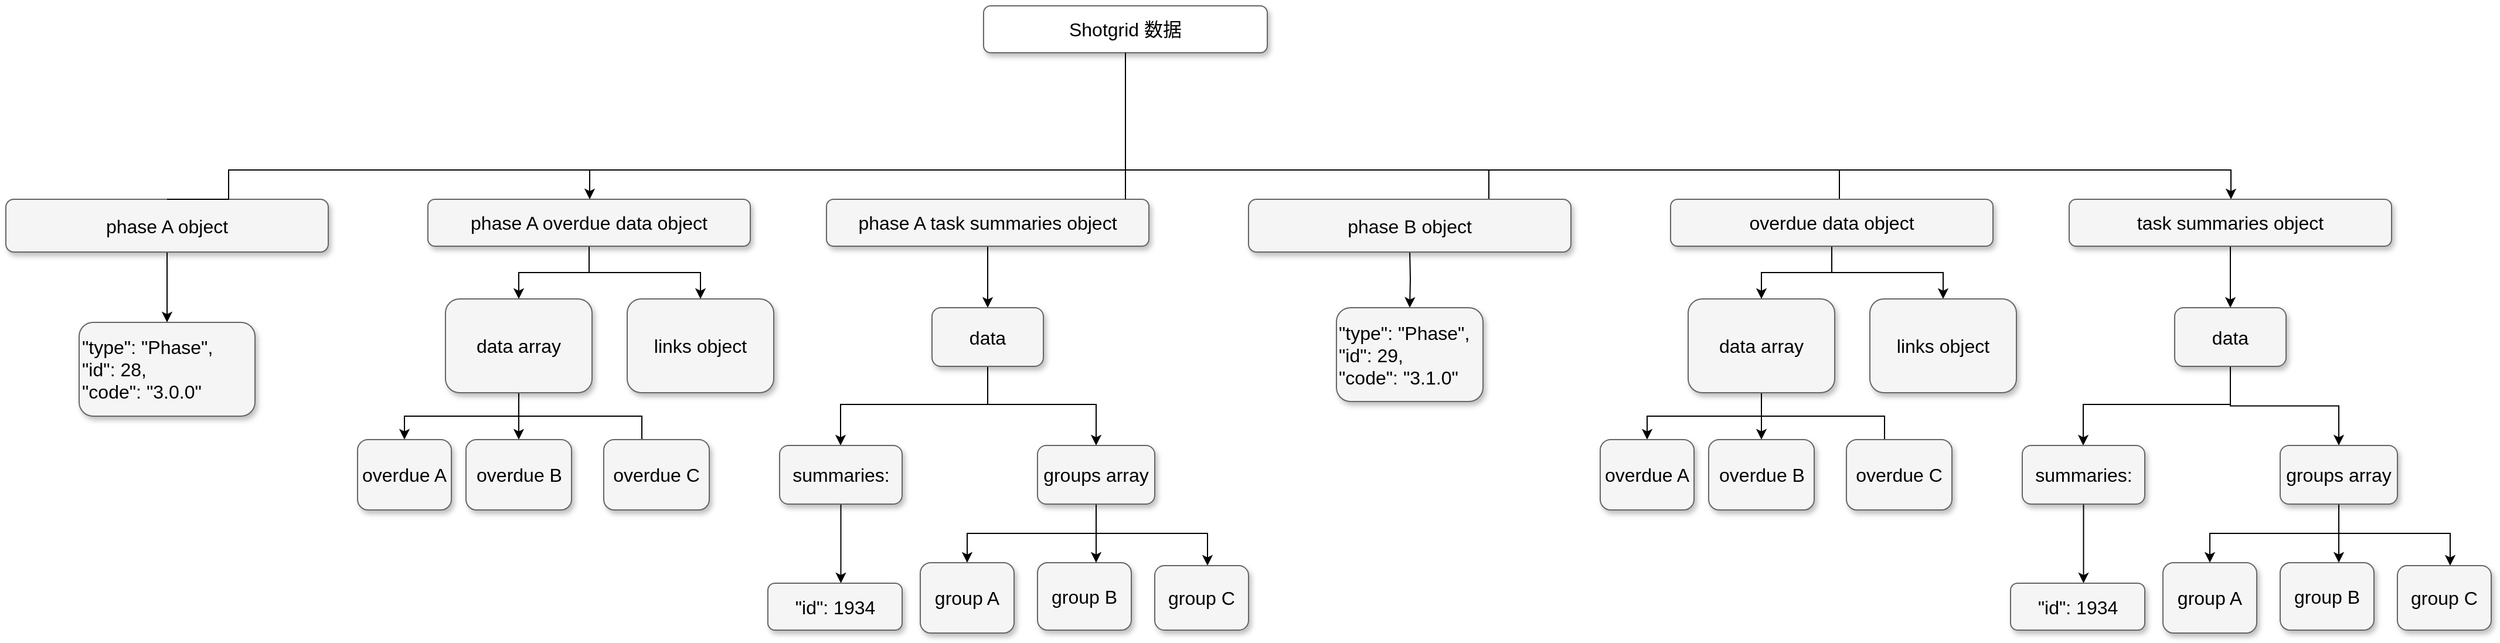 <mxfile version="23.1.1" type="github">
  <diagram name="Page-1" id="b98fa263-6416-c6ec-5b7d-78bf54ef71d0">
    <mxGraphModel dx="4193.5" dy="1341" grid="1" gridSize="10" guides="1" tooltips="1" connect="1" arrows="1" fold="1" page="1" pageScale="1.5" pageWidth="1169" pageHeight="826" background="none" math="0" shadow="0">
      <root>
        <mxCell id="0" style=";html=1;" />
        <mxCell id="1" style=";html=1;" parent="0" />
        <mxCell id="naJAC-TWyROlUof-yu1L-5" value="" style="edgeStyle=orthogonalEdgeStyle;rounded=0;orthogonalLoop=1;jettySize=auto;html=1;" edge="1" parent="1" source="303ed1de8c2c98b4-5" target="303ed1de8c2c98b4-10">
          <mxGeometry relative="1" as="geometry" />
        </mxCell>
        <mxCell id="naJAC-TWyROlUof-yu1L-13" style="edgeStyle=orthogonalEdgeStyle;rounded=0;orthogonalLoop=1;jettySize=auto;html=1;" edge="1" parent="1" source="303ed1de8c2c98b4-5" target="303ed1de8c2c98b4-21">
          <mxGeometry relative="1" as="geometry" />
        </mxCell>
        <mxCell id="303ed1de8c2c98b4-5" value="phase A overdue data object" style="whiteSpace=wrap;html=1;rounded=1;shadow=1;strokeWidth=1;align=center;fillColor=#f5f5f5;strokeColor=#666666;fontSize=16;" parent="1" vertex="1">
          <mxGeometry x="290" y="415" width="275" height="40" as="geometry" />
        </mxCell>
        <mxCell id="naJAC-TWyROlUof-yu1L-15" value="" style="edgeStyle=orthogonalEdgeStyle;rounded=0;orthogonalLoop=1;jettySize=auto;html=1;" edge="1" parent="1" source="303ed1de8c2c98b4-6" target="303ed1de8c2c98b4-13">
          <mxGeometry relative="1" as="geometry" />
        </mxCell>
        <mxCell id="303ed1de8c2c98b4-6" value="phase A task summaries object" style="whiteSpace=wrap;html=1;rounded=1;shadow=1;strokeWidth=1;fontSize=16;align=center;fillColor=#f5f5f5;strokeColor=#666666;" parent="1" vertex="1">
          <mxGeometry x="630" y="415" width="275" height="40" as="geometry" />
        </mxCell>
        <mxCell id="naJAC-TWyROlUof-yu1L-63" value="" style="edgeStyle=orthogonalEdgeStyle;rounded=0;orthogonalLoop=1;jettySize=auto;html=1;" edge="1" parent="1" source="303ed1de8c2c98b4-7" target="303ed1de8c2c98b4-15">
          <mxGeometry relative="1" as="geometry" />
        </mxCell>
        <mxCell id="303ed1de8c2c98b4-7" value="phase A object" style="whiteSpace=wrap;html=1;rounded=1;shadow=1;strokeWidth=1;fontSize=16;align=center;fillColor=#f5f5f5;strokeColor=#666666;" parent="1" vertex="1">
          <mxGeometry x="-70" y="415" width="275" height="45" as="geometry" />
        </mxCell>
        <mxCell id="naJAC-TWyROlUof-yu1L-8" value="" style="edgeStyle=orthogonalEdgeStyle;rounded=0;orthogonalLoop=1;jettySize=auto;html=1;" edge="1" parent="1" source="303ed1de8c2c98b4-10" target="303ed1de8c2c98b4-41">
          <mxGeometry relative="1" as="geometry" />
        </mxCell>
        <mxCell id="naJAC-TWyROlUof-yu1L-9" style="edgeStyle=orthogonalEdgeStyle;rounded=0;orthogonalLoop=1;jettySize=auto;html=1;entryX=0.5;entryY=0;entryDx=0;entryDy=0;" edge="1" parent="1" source="303ed1de8c2c98b4-10" target="303ed1de8c2c98b4-31">
          <mxGeometry relative="1" as="geometry" />
        </mxCell>
        <mxCell id="naJAC-TWyROlUof-yu1L-10" style="edgeStyle=orthogonalEdgeStyle;rounded=0;orthogonalLoop=1;jettySize=auto;html=1;" edge="1" parent="1" source="303ed1de8c2c98b4-10">
          <mxGeometry relative="1" as="geometry">
            <mxPoint x="472.5" y="630" as="targetPoint" />
            <Array as="points">
              <mxPoint x="368" y="600" />
              <mxPoint x="473" y="600" />
            </Array>
          </mxGeometry>
        </mxCell>
        <mxCell id="303ed1de8c2c98b4-10" value="data array" style="whiteSpace=wrap;html=1;rounded=1;shadow=1;strokeWidth=1;fontSize=16;align=center;fillColor=#f5f5f5;strokeColor=#666666;" parent="1" vertex="1">
          <mxGeometry x="305" y="500" width="125" height="80" as="geometry" />
        </mxCell>
        <mxCell id="naJAC-TWyROlUof-yu1L-28" style="edgeStyle=orthogonalEdgeStyle;rounded=0;orthogonalLoop=1;jettySize=auto;html=1;" edge="1" parent="1" source="303ed1de8c2c98b4-13" target="303ed1de8c2c98b4-23">
          <mxGeometry relative="1" as="geometry">
            <Array as="points">
              <mxPoint x="768" y="590" />
              <mxPoint x="642" y="590" />
            </Array>
          </mxGeometry>
        </mxCell>
        <mxCell id="naJAC-TWyROlUof-yu1L-29" style="edgeStyle=orthogonalEdgeStyle;rounded=0;orthogonalLoop=1;jettySize=auto;html=1;" edge="1" parent="1" source="303ed1de8c2c98b4-13" target="303ed1de8c2c98b4-33">
          <mxGeometry relative="1" as="geometry">
            <Array as="points">
              <mxPoint x="768" y="590" />
              <mxPoint x="860" y="590" />
            </Array>
          </mxGeometry>
        </mxCell>
        <mxCell id="303ed1de8c2c98b4-13" value="data" style="whiteSpace=wrap;html=1;rounded=1;shadow=1;strokeWidth=1;align=center;fillColor=#f5f5f5;strokeColor=#666666;fontSize=16;" parent="1" vertex="1">
          <mxGeometry x="720" y="507.5" width="95" height="50" as="geometry" />
        </mxCell>
        <mxCell id="303ed1de8c2c98b4-15" value="&quot;type&quot;: &quot;Phase&quot;,&lt;br&gt;&quot;id&quot;: 28,&lt;br&gt;&quot;code&quot;: &quot;3.0.0&quot;" style="whiteSpace=wrap;html=1;rounded=1;shadow=1;strokeWidth=1;align=left;fillColor=#f5f5f5;strokeColor=#666666;fontSize=16;" parent="1" vertex="1">
          <mxGeometry x="-7.5" y="520" width="150" height="80" as="geometry" />
        </mxCell>
        <mxCell id="303ed1de8c2c98b4-21" value="links object" style="whiteSpace=wrap;html=1;rounded=1;shadow=1;strokeWidth=1;fontSize=16;align=center;fillColor=#f5f5f5;strokeColor=#666666;" parent="1" vertex="1">
          <mxGeometry x="460" y="500" width="125" height="80" as="geometry" />
        </mxCell>
        <mxCell id="naJAC-TWyROlUof-yu1L-16" value="" style="edgeStyle=orthogonalEdgeStyle;rounded=0;orthogonalLoop=1;jettySize=auto;html=1;" edge="1" parent="1" source="303ed1de8c2c98b4-23" target="303ed1de8c2c98b4-75">
          <mxGeometry relative="1" as="geometry">
            <Array as="points">
              <mxPoint x="642" y="720" />
              <mxPoint x="642" y="720" />
            </Array>
          </mxGeometry>
        </mxCell>
        <mxCell id="303ed1de8c2c98b4-23" value="summaries:" style="whiteSpace=wrap;html=1;rounded=1;shadow=1;strokeWidth=1;align=center;fillColor=#f5f5f5;strokeColor=#666666;fontSize=16;" parent="1" vertex="1">
          <mxGeometry x="590" y="625" width="104.5" height="50" as="geometry" />
        </mxCell>
        <mxCell id="303ed1de8c2c98b4-31" value="overdue A" style="whiteSpace=wrap;html=1;rounded=1;shadow=1;strokeWidth=1;fontSize=16;align=center;fillColor=#f5f5f5;strokeColor=#666666;" parent="1" vertex="1">
          <mxGeometry x="230" y="620" width="80" height="60" as="geometry" />
        </mxCell>
        <mxCell id="naJAC-TWyROlUof-yu1L-22" value="" style="edgeStyle=orthogonalEdgeStyle;rounded=0;orthogonalLoop=1;jettySize=auto;html=1;" edge="1" parent="1" source="303ed1de8c2c98b4-33" target="naJAC-TWyROlUof-yu1L-21">
          <mxGeometry relative="1" as="geometry">
            <Array as="points">
              <mxPoint x="860" y="700" />
              <mxPoint x="955" y="700" />
            </Array>
          </mxGeometry>
        </mxCell>
        <mxCell id="naJAC-TWyROlUof-yu1L-23" style="edgeStyle=orthogonalEdgeStyle;rounded=0;orthogonalLoop=1;jettySize=auto;html=1;" edge="1" parent="1" source="303ed1de8c2c98b4-33" target="naJAC-TWyROlUof-yu1L-20">
          <mxGeometry relative="1" as="geometry">
            <Array as="points">
              <mxPoint x="860" y="770" />
              <mxPoint x="860" y="770" />
            </Array>
          </mxGeometry>
        </mxCell>
        <mxCell id="naJAC-TWyROlUof-yu1L-27" style="edgeStyle=orthogonalEdgeStyle;rounded=0;orthogonalLoop=1;jettySize=auto;html=1;" edge="1" parent="1" source="303ed1de8c2c98b4-33" target="naJAC-TWyROlUof-yu1L-19">
          <mxGeometry relative="1" as="geometry">
            <Array as="points">
              <mxPoint x="860" y="700" />
              <mxPoint x="750" y="700" />
            </Array>
          </mxGeometry>
        </mxCell>
        <mxCell id="303ed1de8c2c98b4-33" value="groups array" style="whiteSpace=wrap;html=1;rounded=1;shadow=1;strokeWidth=1;align=center;fillColor=#f5f5f5;strokeColor=#666666;fontSize=16;" parent="1" vertex="1">
          <mxGeometry x="810" y="625" width="100" height="50" as="geometry" />
        </mxCell>
        <mxCell id="303ed1de8c2c98b4-41" value="overdue B" style="whiteSpace=wrap;html=1;rounded=1;shadow=1;strokeWidth=1;fontSize=16;align=center;fillColor=#f5f5f5;strokeColor=#666666;" parent="1" vertex="1">
          <mxGeometry x="322.5" y="620" width="90" height="60" as="geometry" />
        </mxCell>
        <mxCell id="naJAC-TWyROlUof-yu1L-14" style="edgeStyle=orthogonalEdgeStyle;rounded=0;orthogonalLoop=1;jettySize=auto;html=1;" edge="1" parent="1" source="303ed1de8c2c98b4-72" target="303ed1de8c2c98b4-5">
          <mxGeometry relative="1" as="geometry">
            <Array as="points">
              <mxPoint x="885" y="390" />
              <mxPoint x="428" y="390" />
            </Array>
          </mxGeometry>
        </mxCell>
        <mxCell id="naJAC-TWyROlUof-yu1L-64" style="edgeStyle=orthogonalEdgeStyle;rounded=0;orthogonalLoop=1;jettySize=auto;html=1;" edge="1" parent="1" source="303ed1de8c2c98b4-72" target="naJAC-TWyROlUof-yu1L-34">
          <mxGeometry relative="1" as="geometry">
            <Array as="points">
              <mxPoint x="885" y="390" />
              <mxPoint x="1828" y="390" />
            </Array>
          </mxGeometry>
        </mxCell>
        <mxCell id="303ed1de8c2c98b4-72" value="Shotgrid 数据" style="whiteSpace=wrap;html=1;rounded=1;shadow=1;strokeWidth=1;align=center;fillColor=default;strokeColor=#666666;fontSize=16;" parent="1" vertex="1">
          <mxGeometry x="764" y="250" width="242" height="40" as="geometry" />
        </mxCell>
        <mxCell id="303ed1de8c2c98b4-75" value="&quot;id&quot;: 1934" style="whiteSpace=wrap;html=1;rounded=1;shadow=1;strokeWidth=1;align=center;fillColor=#f5f5f5;strokeColor=#666666;fontSize=16;" parent="1" vertex="1">
          <mxGeometry x="580" y="742.5" width="114.5" height="40" as="geometry" />
        </mxCell>
        <mxCell id="303ed1de8c2c98b4-77" style="edgeStyle=orthogonalEdgeStyle;html=1;startSize=6;endFill=0;endSize=6;strokeWidth=1;fontSize=16;rounded=0;endArrow=none;entryX=0.5;entryY=0;entryDx=0;entryDy=0;" parent="1" source="303ed1de8c2c98b4-72" target="303ed1de8c2c98b4-7" edge="1">
          <mxGeometry relative="1" as="geometry">
            <mxPoint x="885" y="390" as="targetPoint" />
            <Array as="points">
              <mxPoint x="885" y="390" />
              <mxPoint x="120" y="390" />
              <mxPoint x="120" y="415" />
            </Array>
          </mxGeometry>
        </mxCell>
        <mxCell id="303ed1de8c2c98b4-81" style="edgeStyle=elbowEdgeStyle;html=1;startSize=6;endFill=0;endSize=6;strokeWidth=1;fontSize=16;rounded=0;endArrow=none;" parent="1" target="303ed1de8c2c98b4-6" edge="1">
          <mxGeometry relative="1" as="geometry">
            <Array as="points">
              <mxPoint x="885" y="395" />
            </Array>
            <mxPoint x="885" y="375" as="sourcePoint" />
          </mxGeometry>
        </mxCell>
        <mxCell id="303ed1de8c2c98b4-83" style="edgeStyle=orthogonalEdgeStyle;html=1;startSize=6;endFill=0;endSize=6;strokeWidth=1;fontSize=16;rounded=0;endArrow=none;" parent="1" edge="1">
          <mxGeometry relative="1" as="geometry">
            <Array as="points">
              <mxPoint x="885" y="390" />
              <mxPoint x="1195" y="390" />
            </Array>
            <mxPoint x="885" y="375" as="sourcePoint" />
            <mxPoint x="1195" y="415" as="targetPoint" />
          </mxGeometry>
        </mxCell>
        <mxCell id="303ed1de8c2c98b4-84" style="edgeStyle=orthogonalEdgeStyle;html=1;startSize=6;endFill=0;endSize=6;strokeWidth=1;fontSize=16;rounded=0;endArrow=none;" parent="1" edge="1">
          <mxGeometry relative="1" as="geometry">
            <Array as="points">
              <mxPoint x="885" y="390" />
              <mxPoint x="1494" y="390" />
            </Array>
            <mxPoint x="885" y="375" as="sourcePoint" />
            <mxPoint x="1494" y="415" as="targetPoint" />
          </mxGeometry>
        </mxCell>
        <mxCell id="naJAC-TWyROlUof-yu1L-7" value="overdue C" style="whiteSpace=wrap;html=1;rounded=1;shadow=1;strokeWidth=1;fontSize=16;align=center;fillColor=#f5f5f5;strokeColor=#666666;" vertex="1" parent="1">
          <mxGeometry x="440" y="620" width="90" height="60" as="geometry" />
        </mxCell>
        <mxCell id="naJAC-TWyROlUof-yu1L-19" value="group A" style="whiteSpace=wrap;html=1;rounded=1;shadow=1;strokeWidth=1;align=center;fillColor=#f5f5f5;strokeColor=#666666;fontSize=16;" vertex="1" parent="1">
          <mxGeometry x="710" y="725" width="80" height="60" as="geometry" />
        </mxCell>
        <mxCell id="naJAC-TWyROlUof-yu1L-20" value="group B" style="whiteSpace=wrap;html=1;rounded=1;shadow=1;strokeWidth=1;fontSize=16;align=center;fillColor=#f5f5f5;strokeColor=#666666;" vertex="1" parent="1">
          <mxGeometry x="810" y="725" width="80" height="57.5" as="geometry" />
        </mxCell>
        <mxCell id="naJAC-TWyROlUof-yu1L-21" value="group C" style="whiteSpace=wrap;html=1;rounded=1;shadow=1;strokeWidth=1;fontSize=16;align=center;fillColor=#f5f5f5;strokeColor=#666666;" vertex="1" parent="1">
          <mxGeometry x="910" y="727.5" width="80" height="55" as="geometry" />
        </mxCell>
        <mxCell id="naJAC-TWyROlUof-yu1L-30" value="" style="edgeStyle=orthogonalEdgeStyle;rounded=0;orthogonalLoop=1;jettySize=auto;html=1;" edge="1" parent="1" source="naJAC-TWyROlUof-yu1L-32" target="naJAC-TWyROlUof-yu1L-40">
          <mxGeometry relative="1" as="geometry" />
        </mxCell>
        <mxCell id="naJAC-TWyROlUof-yu1L-31" style="edgeStyle=orthogonalEdgeStyle;rounded=0;orthogonalLoop=1;jettySize=auto;html=1;" edge="1" parent="1" source="naJAC-TWyROlUof-yu1L-32" target="naJAC-TWyROlUof-yu1L-46">
          <mxGeometry relative="1" as="geometry" />
        </mxCell>
        <mxCell id="naJAC-TWyROlUof-yu1L-32" value="overdue data object" style="whiteSpace=wrap;html=1;rounded=1;shadow=1;strokeWidth=1;align=center;fillColor=#f5f5f5;strokeColor=#666666;fontSize=16;" vertex="1" parent="1">
          <mxGeometry x="1350" y="415" width="275" height="40" as="geometry" />
        </mxCell>
        <mxCell id="naJAC-TWyROlUof-yu1L-33" value="" style="edgeStyle=orthogonalEdgeStyle;rounded=0;orthogonalLoop=1;jettySize=auto;html=1;" edge="1" parent="1" source="naJAC-TWyROlUof-yu1L-34" target="naJAC-TWyROlUof-yu1L-43">
          <mxGeometry relative="1" as="geometry" />
        </mxCell>
        <mxCell id="naJAC-TWyROlUof-yu1L-34" value="task summaries object" style="whiteSpace=wrap;html=1;rounded=1;shadow=1;strokeWidth=1;fontSize=16;align=center;fillColor=#f5f5f5;strokeColor=#666666;" vertex="1" parent="1">
          <mxGeometry x="1690" y="415" width="275" height="40" as="geometry" />
        </mxCell>
        <mxCell id="naJAC-TWyROlUof-yu1L-35" value="" style="edgeStyle=orthogonalEdgeStyle;rounded=0;orthogonalLoop=1;jettySize=auto;html=1;" edge="1" parent="1" target="naJAC-TWyROlUof-yu1L-45">
          <mxGeometry relative="1" as="geometry">
            <mxPoint x="1127.5" y="457.5" as="sourcePoint" />
          </mxGeometry>
        </mxCell>
        <mxCell id="naJAC-TWyROlUof-yu1L-36" value="phase B object" style="whiteSpace=wrap;html=1;rounded=1;shadow=1;strokeWidth=1;fontSize=16;align=center;fillColor=#f5f5f5;strokeColor=#666666;" vertex="1" parent="1">
          <mxGeometry x="990" y="415" width="275" height="45" as="geometry" />
        </mxCell>
        <mxCell id="naJAC-TWyROlUof-yu1L-37" value="" style="edgeStyle=orthogonalEdgeStyle;rounded=0;orthogonalLoop=1;jettySize=auto;html=1;" edge="1" parent="1" source="naJAC-TWyROlUof-yu1L-40" target="naJAC-TWyROlUof-yu1L-54">
          <mxGeometry relative="1" as="geometry" />
        </mxCell>
        <mxCell id="naJAC-TWyROlUof-yu1L-38" style="edgeStyle=orthogonalEdgeStyle;rounded=0;orthogonalLoop=1;jettySize=auto;html=1;entryX=0.5;entryY=0;entryDx=0;entryDy=0;" edge="1" parent="1" source="naJAC-TWyROlUof-yu1L-40" target="naJAC-TWyROlUof-yu1L-49">
          <mxGeometry relative="1" as="geometry" />
        </mxCell>
        <mxCell id="naJAC-TWyROlUof-yu1L-39" style="edgeStyle=orthogonalEdgeStyle;rounded=0;orthogonalLoop=1;jettySize=auto;html=1;" edge="1" parent="1" source="naJAC-TWyROlUof-yu1L-40">
          <mxGeometry relative="1" as="geometry">
            <mxPoint x="1532.5" y="630" as="targetPoint" />
            <Array as="points">
              <mxPoint x="1428" y="600" />
              <mxPoint x="1533" y="600" />
            </Array>
          </mxGeometry>
        </mxCell>
        <mxCell id="naJAC-TWyROlUof-yu1L-40" value="data array" style="whiteSpace=wrap;html=1;rounded=1;shadow=1;strokeWidth=1;fontSize=16;align=center;fillColor=#f5f5f5;strokeColor=#666666;" vertex="1" parent="1">
          <mxGeometry x="1365" y="500" width="125" height="80" as="geometry" />
        </mxCell>
        <mxCell id="naJAC-TWyROlUof-yu1L-41" style="edgeStyle=orthogonalEdgeStyle;rounded=0;orthogonalLoop=1;jettySize=auto;html=1;" edge="1" parent="1" source="naJAC-TWyROlUof-yu1L-43" target="naJAC-TWyROlUof-yu1L-48">
          <mxGeometry relative="1" as="geometry">
            <Array as="points">
              <mxPoint x="1828" y="590" />
              <mxPoint x="1702" y="590" />
            </Array>
          </mxGeometry>
        </mxCell>
        <mxCell id="naJAC-TWyROlUof-yu1L-42" style="edgeStyle=orthogonalEdgeStyle;rounded=0;orthogonalLoop=1;jettySize=auto;html=1;" edge="1" parent="1" source="naJAC-TWyROlUof-yu1L-43" target="naJAC-TWyROlUof-yu1L-53">
          <mxGeometry relative="1" as="geometry" />
        </mxCell>
        <mxCell id="naJAC-TWyROlUof-yu1L-43" value="data" style="whiteSpace=wrap;html=1;rounded=1;shadow=1;strokeWidth=1;align=center;fillColor=#f5f5f5;strokeColor=#666666;fontSize=16;" vertex="1" parent="1">
          <mxGeometry x="1780" y="507.5" width="95" height="50" as="geometry" />
        </mxCell>
        <mxCell id="naJAC-TWyROlUof-yu1L-45" value="&quot;type&quot;: &quot;Phase&quot;,&lt;br&gt;&quot;id&quot;: 29,&lt;br&gt;&quot;code&quot;: &quot;3.1.0&quot;" style="whiteSpace=wrap;html=1;rounded=1;shadow=1;strokeWidth=1;align=left;fillColor=#f5f5f5;strokeColor=#666666;verticalAlign=middle;fontSize=16;" vertex="1" parent="1">
          <mxGeometry x="1065" y="507.5" width="125" height="80" as="geometry" />
        </mxCell>
        <mxCell id="naJAC-TWyROlUof-yu1L-46" value="links object" style="whiteSpace=wrap;html=1;rounded=1;shadow=1;strokeWidth=1;fontSize=16;align=center;fillColor=#f5f5f5;strokeColor=#666666;" vertex="1" parent="1">
          <mxGeometry x="1520" y="500" width="125" height="80" as="geometry" />
        </mxCell>
        <mxCell id="naJAC-TWyROlUof-yu1L-47" value="" style="edgeStyle=orthogonalEdgeStyle;rounded=0;orthogonalLoop=1;jettySize=auto;html=1;" edge="1" parent="1" source="naJAC-TWyROlUof-yu1L-48" target="naJAC-TWyROlUof-yu1L-58">
          <mxGeometry relative="1" as="geometry">
            <Array as="points">
              <mxPoint x="1702" y="720" />
              <mxPoint x="1702" y="720" />
            </Array>
          </mxGeometry>
        </mxCell>
        <mxCell id="naJAC-TWyROlUof-yu1L-48" value="summaries:" style="whiteSpace=wrap;html=1;rounded=1;shadow=1;strokeWidth=1;align=center;fillColor=#f5f5f5;strokeColor=#666666;fontSize=16;" vertex="1" parent="1">
          <mxGeometry x="1650" y="625" width="104.5" height="50" as="geometry" />
        </mxCell>
        <mxCell id="naJAC-TWyROlUof-yu1L-49" value="overdue A" style="whiteSpace=wrap;html=1;rounded=1;shadow=1;strokeWidth=1;fontSize=16;align=center;fillColor=#f5f5f5;strokeColor=#666666;" vertex="1" parent="1">
          <mxGeometry x="1290" y="620" width="80" height="60" as="geometry" />
        </mxCell>
        <mxCell id="naJAC-TWyROlUof-yu1L-50" value="" style="edgeStyle=orthogonalEdgeStyle;rounded=0;orthogonalLoop=1;jettySize=auto;html=1;" edge="1" parent="1" source="naJAC-TWyROlUof-yu1L-53" target="naJAC-TWyROlUof-yu1L-62">
          <mxGeometry relative="1" as="geometry">
            <Array as="points">
              <mxPoint x="1920" y="700" />
              <mxPoint x="2015" y="700" />
            </Array>
          </mxGeometry>
        </mxCell>
        <mxCell id="naJAC-TWyROlUof-yu1L-51" style="edgeStyle=orthogonalEdgeStyle;rounded=0;orthogonalLoop=1;jettySize=auto;html=1;" edge="1" parent="1" source="naJAC-TWyROlUof-yu1L-53" target="naJAC-TWyROlUof-yu1L-61">
          <mxGeometry relative="1" as="geometry">
            <Array as="points">
              <mxPoint x="1920" y="770" />
              <mxPoint x="1920" y="770" />
            </Array>
          </mxGeometry>
        </mxCell>
        <mxCell id="naJAC-TWyROlUof-yu1L-52" style="edgeStyle=orthogonalEdgeStyle;rounded=0;orthogonalLoop=1;jettySize=auto;html=1;" edge="1" parent="1" source="naJAC-TWyROlUof-yu1L-53" target="naJAC-TWyROlUof-yu1L-60">
          <mxGeometry relative="1" as="geometry">
            <Array as="points">
              <mxPoint x="1920" y="700" />
              <mxPoint x="1810" y="700" />
            </Array>
          </mxGeometry>
        </mxCell>
        <mxCell id="naJAC-TWyROlUof-yu1L-53" value="groups array" style="whiteSpace=wrap;html=1;rounded=1;shadow=1;strokeWidth=1;align=center;fillColor=#f5f5f5;strokeColor=#666666;fontSize=16;" vertex="1" parent="1">
          <mxGeometry x="1870" y="625" width="100" height="50" as="geometry" />
        </mxCell>
        <mxCell id="naJAC-TWyROlUof-yu1L-54" value="overdue B" style="whiteSpace=wrap;html=1;rounded=1;shadow=1;strokeWidth=1;fontSize=16;align=center;fillColor=#f5f5f5;strokeColor=#666666;" vertex="1" parent="1">
          <mxGeometry x="1382.5" y="620" width="90" height="60" as="geometry" />
        </mxCell>
        <mxCell id="naJAC-TWyROlUof-yu1L-58" value="&quot;id&quot;: 1934" style="whiteSpace=wrap;html=1;rounded=1;shadow=1;strokeWidth=1;align=center;fillColor=#f5f5f5;strokeColor=#666666;fontSize=16;" vertex="1" parent="1">
          <mxGeometry x="1640" y="742.5" width="114.5" height="40" as="geometry" />
        </mxCell>
        <mxCell id="naJAC-TWyROlUof-yu1L-59" value="overdue C" style="whiteSpace=wrap;html=1;rounded=1;shadow=1;strokeWidth=1;fontSize=16;align=center;fillColor=#f5f5f5;strokeColor=#666666;" vertex="1" parent="1">
          <mxGeometry x="1500" y="620" width="90" height="60" as="geometry" />
        </mxCell>
        <mxCell id="naJAC-TWyROlUof-yu1L-60" value="group A" style="whiteSpace=wrap;html=1;rounded=1;shadow=1;strokeWidth=1;align=center;fillColor=#f5f5f5;strokeColor=#666666;fontSize=16;" vertex="1" parent="1">
          <mxGeometry x="1770" y="725" width="80" height="60" as="geometry" />
        </mxCell>
        <mxCell id="naJAC-TWyROlUof-yu1L-61" value="group B" style="whiteSpace=wrap;html=1;rounded=1;shadow=1;strokeWidth=1;fontSize=16;align=center;fillColor=#f5f5f5;strokeColor=#666666;" vertex="1" parent="1">
          <mxGeometry x="1870" y="725" width="80" height="57.5" as="geometry" />
        </mxCell>
        <mxCell id="naJAC-TWyROlUof-yu1L-62" value="group C" style="whiteSpace=wrap;html=1;rounded=1;shadow=1;strokeWidth=1;fontSize=16;align=center;fillColor=#f5f5f5;strokeColor=#666666;" vertex="1" parent="1">
          <mxGeometry x="1970" y="727.5" width="80" height="55" as="geometry" />
        </mxCell>
      </root>
    </mxGraphModel>
  </diagram>
</mxfile>
